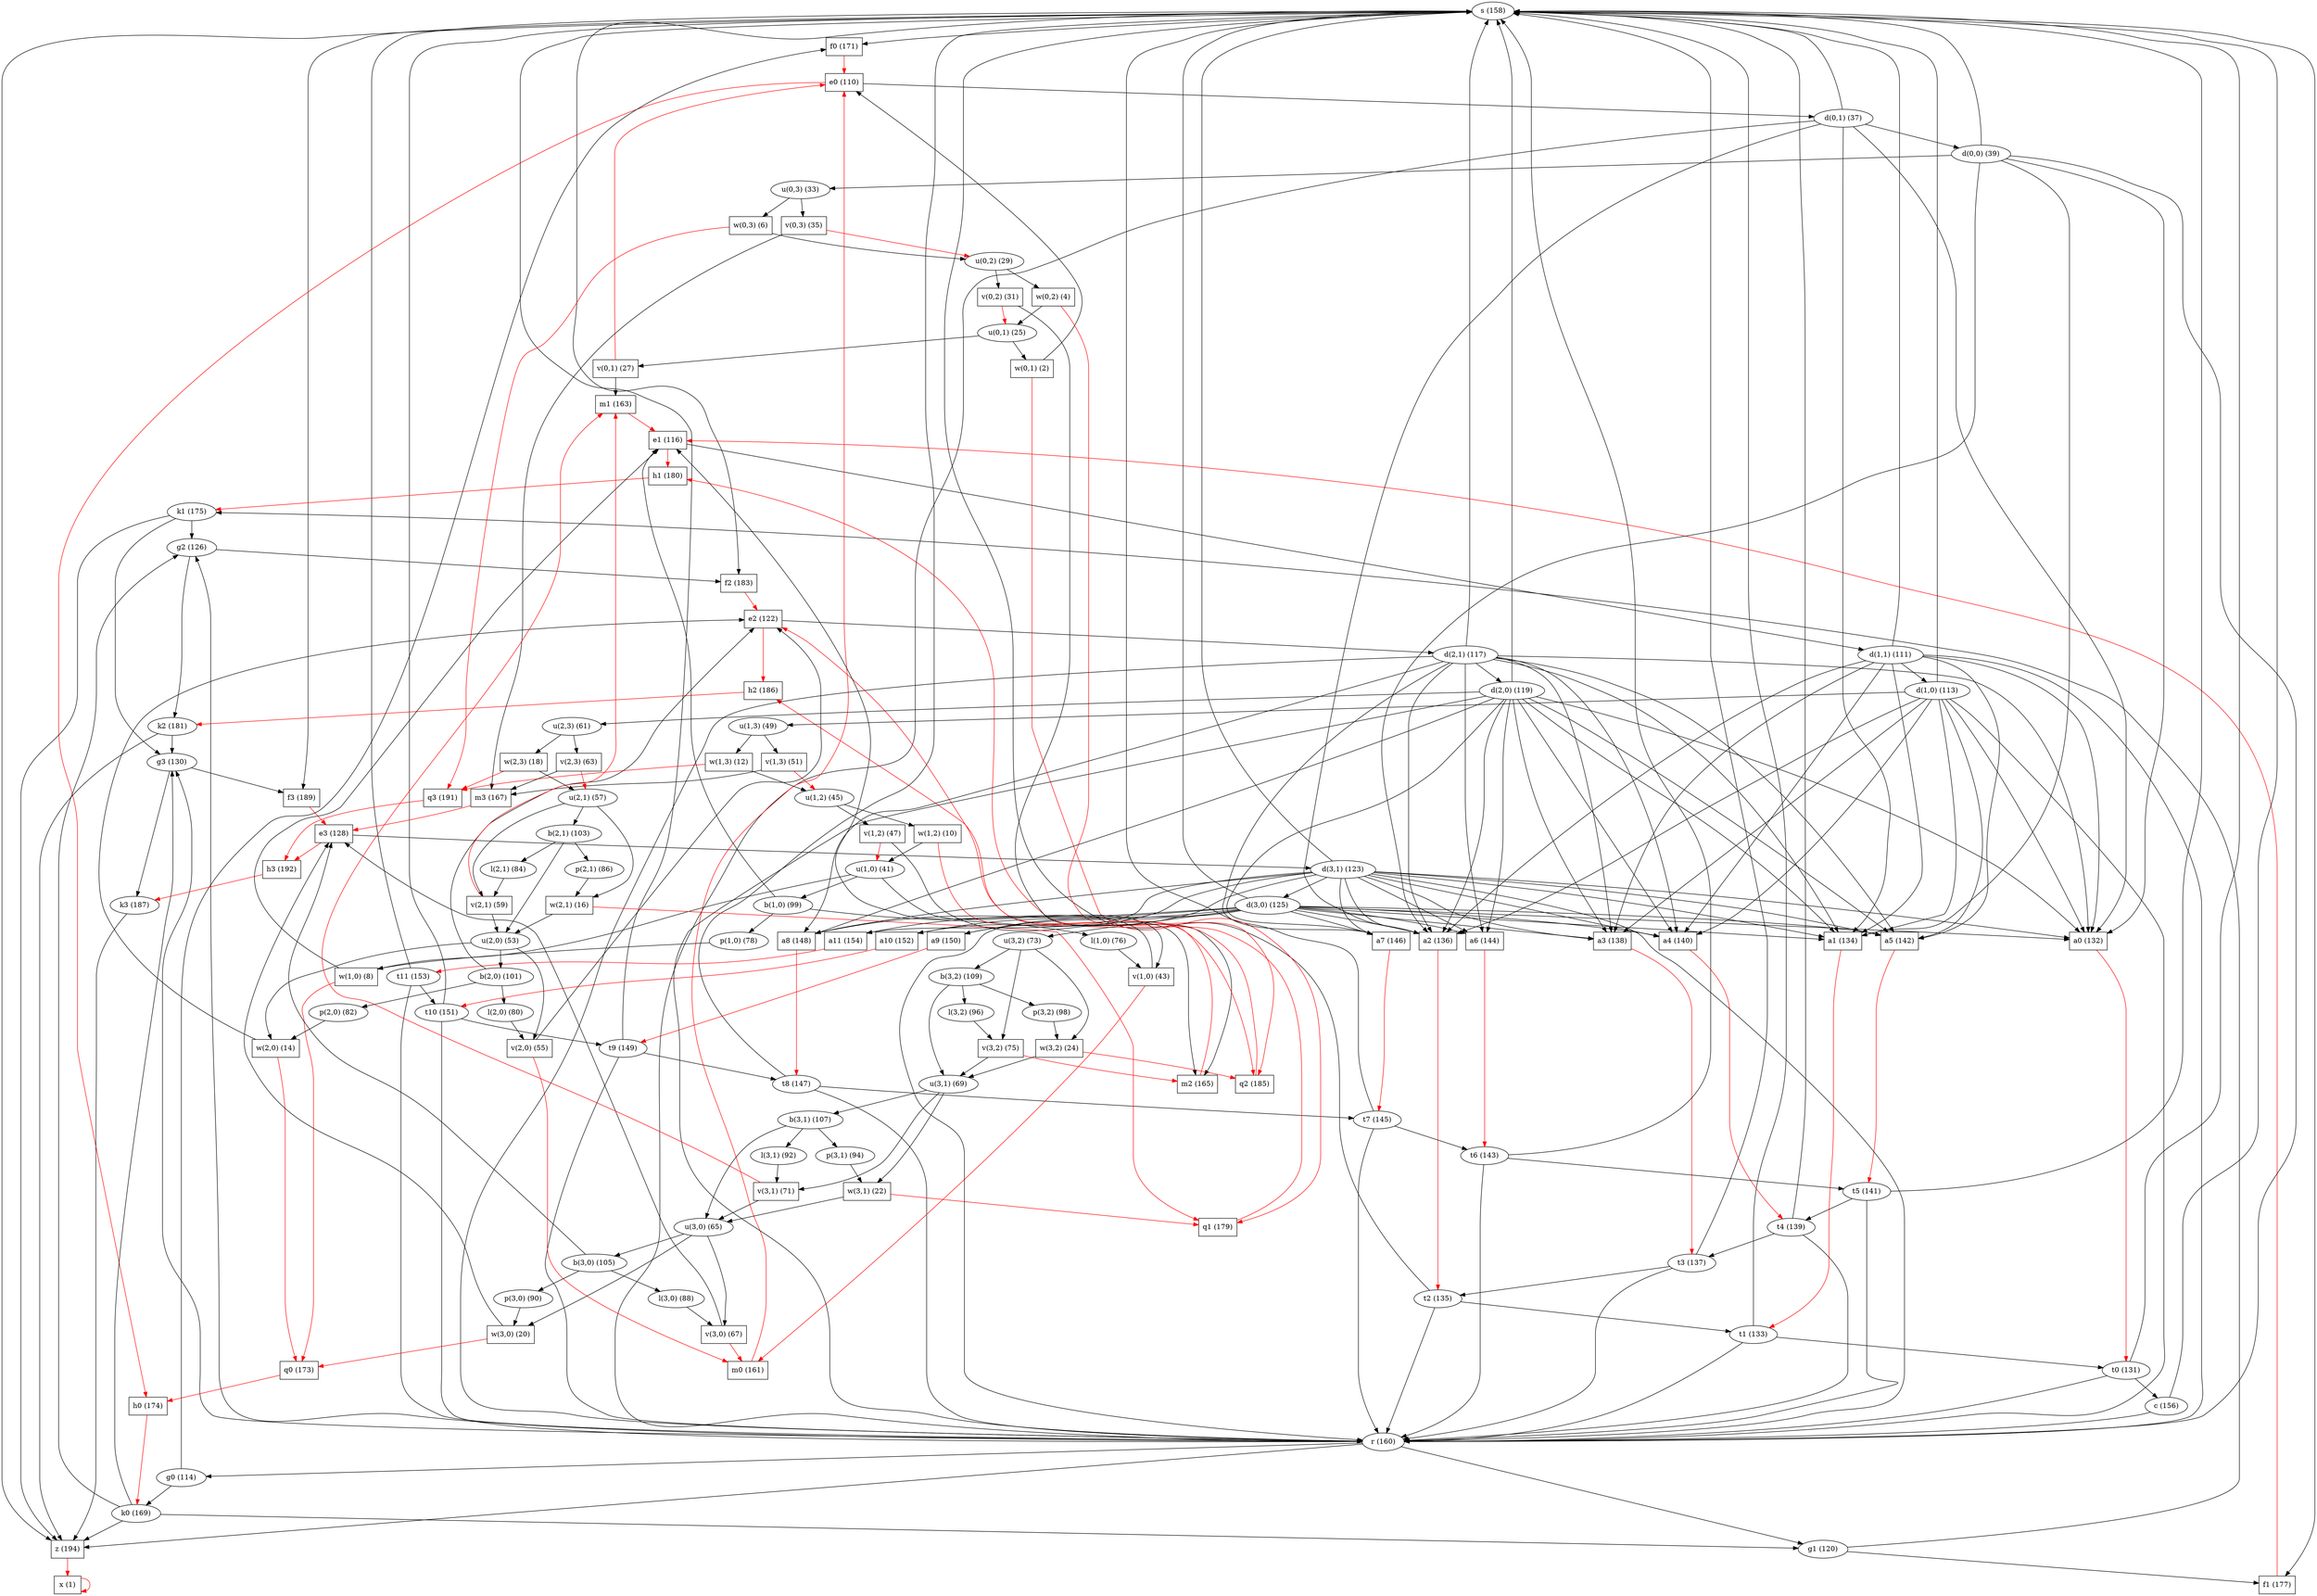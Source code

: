 digraph G { 
"x"[label="\N (1)", color=black, shape=polygon ]
"x"->"x"[color=red]
"s"[label="\N (158)" , color=black ]
"s"->"z"
"s"->"f0"
"s"->"f1"
"s"->"f2"
"s"->"f3"
"z"[label="\N (194)", color=black, shape=polygon ]
"z"->"x"[color=red]
"f0"[label="\N (171)", color=black, shape=polygon ]
"f0"->"e0"[color=red]
"f1"[label="\N (177)", color=black, shape=polygon ]
"f1"->"e1"[color=red]
"f2"[label="\N (183)", color=black, shape=polygon ]
"f2"->"e2"[color=red]
"f3"[label="\N (189)", color=black, shape=polygon ]
"f3"->"e3"[color=red]
"c"[label="\N (156)" , color=black ]
"c"->"s"
"c"->"r"
"r"[label="\N (160)" , color=black ]
"r"->"z"
"r"->"g0"
"r"->"g1"
"r"->"g2"
"r"->"g3"
"g0"[label="\N (114)" , color=black ]
"g0"->"f0"
"g0"->"k0"
"g1"[label="\N (120)" , color=black ]
"g1"->"f1"
"g1"->"k1"
"g2"[label="\N (126)" , color=black ]
"g2"->"f2"
"g2"->"k2"
"g3"[label="\N (130)" , color=black ]
"g3"->"f3"
"g3"->"k3"
"a0"[label="\N (132)", color=black, shape=polygon ]
"a0"->"t0"[color=red]
"t0"[label="\N (131)" , color=black ]
"t0"->"s"
"t0"->"c"
"t0"->"r"
"a1"[label="\N (134)", color=black, shape=polygon ]
"a1"->"t1"[color=red]
"t1"[label="\N (133)" , color=black ]
"t1"->"s"
"t1"->"r"
"t1"->"t0"
"a2"[label="\N (136)", color=black, shape=polygon ]
"a2"->"t2"[color=red]
"t2"[label="\N (135)" , color=black ]
"t2"->"s"
"t2"->"r"
"t2"->"t1"
"a3"[label="\N (138)", color=black, shape=polygon ]
"a3"->"t3"[color=red]
"t3"[label="\N (137)" , color=black ]
"t3"->"s"
"t3"->"r"
"t3"->"t2"
"a4"[label="\N (140)", color=black, shape=polygon ]
"a4"->"t4"[color=red]
"t4"[label="\N (139)" , color=black ]
"t4"->"s"
"t4"->"r"
"t4"->"t3"
"a5"[label="\N (142)", color=black, shape=polygon ]
"a5"->"t5"[color=red]
"t5"[label="\N (141)" , color=black ]
"t5"->"s"
"t5"->"r"
"t5"->"t4"
"a6"[label="\N (144)", color=black, shape=polygon ]
"a6"->"t6"[color=red]
"t6"[label="\N (143)" , color=black ]
"t6"->"s"
"t6"->"r"
"t6"->"t5"
"a7"[label="\N (146)", color=black, shape=polygon ]
"a7"->"t7"[color=red]
"t7"[label="\N (145)" , color=black ]
"t7"->"s"
"t7"->"r"
"t7"->"t6"
"a8"[label="\N (148)", color=black, shape=polygon ]
"a8"->"t8"[color=red]
"t8"[label="\N (147)" , color=black ]
"t8"->"s"
"t8"->"r"
"t8"->"t7"
"a9"[label="\N (150)", color=black, shape=polygon ]
"a9"->"t9"[color=red]
"t9"[label="\N (149)" , color=black ]
"t9"->"s"
"t9"->"r"
"t9"->"t8"
"a10"[label="\N (152)", color=black, shape=polygon ]
"a10"->"t10"[color=red]
"t10"[label="\N (151)" , color=black ]
"t10"->"s"
"t10"->"r"
"t10"->"t9"
"a11"[label="\N (154)", color=black, shape=polygon ]
"a11"->"t11"[color=red]
"t11"[label="\N (153)" , color=black ]
"t11"->"s"
"t11"->"r"
"t11"->"t10"
"u(0,1)"[label="\N (25)" , color=black ]
"u(0,1)"->"v(0,1)"
"u(0,1)"->"w(0,1)"
"v(0,1)"[label="\N (27)", color=black, shape=polygon ]
"v(0,1)"->"m1"
"v(0,1)"->"e0"[color=red]
"w(0,1)"[label="\N (2)", color=black, shape=polygon ]
"w(0,1)"->"e0"
"w(0,1)"->"q1"[color=red]
"m1"[label="\N (163)", color=black, shape=polygon ]
"m1"->"e1"[color=red]
"e0"[label="\N (110)", color=black, shape=polygon ]
"e0"->"d(0,1)"
"e0"->"h0"[color=red]
"q1"[label="\N (179)", color=black, shape=polygon ]
"q1"->"h1"[color=red]
"u(0,2)"[label="\N (29)" , color=black ]
"u(0,2)"->"v(0,2)"
"u(0,2)"->"w(0,2)"
"v(0,2)"[label="\N (31)", color=black, shape=polygon ]
"v(0,2)"->"u(0,1)"[color=red]
"v(0,2)"->"m2"
"w(0,2)"[label="\N (4)", color=black, shape=polygon ]
"w(0,2)"->"u(0,1)"
"w(0,2)"->"q2"[color=red]
"m2"[label="\N (165)", color=black, shape=polygon ]
"m2"->"e2"[color=red]
"q2"[label="\N (185)", color=black, shape=polygon ]
"q2"->"h2"[color=red]
"u(0,3)"[label="\N (33)" , color=black ]
"u(0,3)"->"v(0,3)"
"u(0,3)"->"w(0,3)"
"v(0,3)"[label="\N (35)", color=black, shape=polygon ]
"v(0,3)"->"u(0,2)"[color=red]
"v(0,3)"->"m3"
"w(0,3)"[label="\N (6)", color=black, shape=polygon ]
"w(0,3)"->"u(0,2)"
"w(0,3)"->"q3"[color=red]
"m3"[label="\N (167)", color=black, shape=polygon ]
"m3"->"e3"[color=red]
"q3"[label="\N (191)", color=black, shape=polygon ]
"q3"->"h3"[color=red]
"d(0,1)"[label="\N (37)" , color=black ]
"d(0,1)"->"s"
"d(0,1)"->"r"
"d(0,1)"->"a0"
"d(0,1)"->"a1"
"d(0,1)"->"a2"
"d(0,1)"->"d(0,0)"
"d(0,0)"[label="\N (39)" , color=black ]
"d(0,0)"->"s"
"d(0,0)"->"r"
"d(0,0)"->"a0"
"d(0,0)"->"a1"
"d(0,0)"->"a2"
"d(0,0)"->"u(0,3)"
"h0"[label="\N (174)", color=black, shape=polygon ]
"h0"->"k0"[color=red]
"m0"[label="\N (161)", color=black, shape=polygon ]
"m0"->"e0"[color=red]
"q0"[label="\N (173)", color=black, shape=polygon ]
"q0"->"h0"[color=red]
"k0"[label="\N (169)" , color=black ]
"k0"->"z"
"k0"->"g1"
"k0"->"g2"
"k0"->"g3"
"u(1,0)"[label="\N (41)" , color=black ]
"u(1,0)"->"v(1,0)"
"u(1,0)"->"w(1,0)"
"u(1,0)"->"b(1,0)"
"v(1,0)"[label="\N (43)", color=black, shape=polygon ]
"v(1,0)"->"m0"[color=red]
"v(1,0)"->"e1"
"w(1,0)"[label="\N (8)", color=black, shape=polygon ]
"w(1,0)"->"q0"[color=red]
"w(1,0)"->"e1"
"b(1,0)"[label="\N (99)" , color=black ]
"b(1,0)"->"l(1,0)"
"b(1,0)"->"p(1,0)"
"b(1,0)"->"e1"
"l(1,0)"[label="\N (76)" , color=black ]
"l(1,0)"->"v(1,0)"
"p(1,0)"[label="\N (78)" , color=black ]
"p(1,0)"->"w(1,0)"
"e1"[label="\N (116)", color=black, shape=polygon ]
"e1"->"d(1,1)"
"e1"->"h1"[color=red]
"u(1,2)"[label="\N (45)" , color=black ]
"u(1,2)"->"v(1,2)"
"u(1,2)"->"w(1,2)"
"v(1,2)"[label="\N (47)", color=black, shape=polygon ]
"v(1,2)"->"m2"
"v(1,2)"->"u(1,0)"[color=red]
"w(1,2)"[label="\N (10)", color=black, shape=polygon ]
"w(1,2)"->"q2"[color=red]
"w(1,2)"->"u(1,0)"
"u(1,3)"[label="\N (49)" , color=black ]
"u(1,3)"->"v(1,3)"
"u(1,3)"->"w(1,3)"
"v(1,3)"[label="\N (51)", color=black, shape=polygon ]
"v(1,3)"->"m3"
"v(1,3)"->"u(1,2)"[color=red]
"w(1,3)"[label="\N (12)", color=black, shape=polygon ]
"w(1,3)"->"q3"[color=red]
"w(1,3)"->"u(1,2)"
"d(1,1)"[label="\N (111)" , color=black ]
"d(1,1)"->"s"
"d(1,1)"->"r"
"d(1,1)"->"a0"
"d(1,1)"->"a1"
"d(1,1)"->"a2"
"d(1,1)"->"a3"
"d(1,1)"->"a4"
"d(1,1)"->"a5"
"d(1,1)"->"d(1,0)"
"d(1,0)"[label="\N (113)" , color=black ]
"d(1,0)"->"s"
"d(1,0)"->"r"
"d(1,0)"->"a0"
"d(1,0)"->"a1"
"d(1,0)"->"a2"
"d(1,0)"->"a3"
"d(1,0)"->"a4"
"d(1,0)"->"a5"
"d(1,0)"->"u(1,3)"
"h1"[label="\N (180)", color=black, shape=polygon ]
"h1"->"k1"[color=red]
"k1"[label="\N (175)" , color=black ]
"k1"->"z"
"k1"->"g2"
"k1"->"g3"
"u(2,0)"[label="\N (53)" , color=black ]
"u(2,0)"->"v(2,0)"
"u(2,0)"->"w(2,0)"
"u(2,0)"->"b(2,0)"
"v(2,0)"[label="\N (55)", color=black, shape=polygon ]
"v(2,0)"->"m0"[color=red]
"v(2,0)"->"e2"
"w(2,0)"[label="\N (14)", color=black, shape=polygon ]
"w(2,0)"->"q0"[color=red]
"w(2,0)"->"e2"
"b(2,0)"[label="\N (101)" , color=black ]
"b(2,0)"->"l(2,0)"
"b(2,0)"->"p(2,0)"
"b(2,0)"->"e2"
"l(2,0)"[label="\N (80)" , color=black ]
"l(2,0)"->"v(2,0)"
"p(2,0)"[label="\N (82)" , color=black ]
"p(2,0)"->"w(2,0)"
"e2"[label="\N (122)", color=black, shape=polygon ]
"e2"->"d(2,1)"
"e2"->"h2"[color=red]
"u(2,1)"[label="\N (57)" , color=black ]
"u(2,1)"->"v(2,1)"
"u(2,1)"->"w(2,1)"
"u(2,1)"->"b(2,1)"
"v(2,1)"[label="\N (59)", color=black, shape=polygon ]
"v(2,1)"->"m1"[color=red]
"v(2,1)"->"u(2,0)"
"w(2,1)"[label="\N (16)", color=black, shape=polygon ]
"w(2,1)"->"q1"[color=red]
"w(2,1)"->"u(2,0)"
"b(2,1)"[label="\N (103)" , color=black ]
"b(2,1)"->"u(2,0)"
"b(2,1)"->"l(2,1)"
"b(2,1)"->"p(2,1)"
"l(2,1)"[label="\N (84)" , color=black ]
"l(2,1)"->"v(2,1)"
"p(2,1)"[label="\N (86)" , color=black ]
"p(2,1)"->"w(2,1)"
"u(2,3)"[label="\N (61)" , color=black ]
"u(2,3)"->"v(2,3)"
"u(2,3)"->"w(2,3)"
"v(2,3)"[label="\N (63)", color=black, shape=polygon ]
"v(2,3)"->"m3"
"v(2,3)"->"u(2,1)"[color=red]
"w(2,3)"[label="\N (18)", color=black, shape=polygon ]
"w(2,3)"->"q3"[color=red]
"w(2,3)"->"u(2,1)"
"d(2,1)"[label="\N (117)" , color=black ]
"d(2,1)"->"s"
"d(2,1)"->"r"
"d(2,1)"->"a0"
"d(2,1)"->"a1"
"d(2,1)"->"a2"
"d(2,1)"->"a3"
"d(2,1)"->"a4"
"d(2,1)"->"a5"
"d(2,1)"->"a6"
"d(2,1)"->"a7"
"d(2,1)"->"a8"
"d(2,1)"->"d(2,0)"
"d(2,0)"[label="\N (119)" , color=black ]
"d(2,0)"->"s"
"d(2,0)"->"r"
"d(2,0)"->"a0"
"d(2,0)"->"a1"
"d(2,0)"->"a2"
"d(2,0)"->"a3"
"d(2,0)"->"a4"
"d(2,0)"->"a5"
"d(2,0)"->"a6"
"d(2,0)"->"a7"
"d(2,0)"->"a8"
"d(2,0)"->"u(2,3)"
"h2"[label="\N (186)", color=black, shape=polygon ]
"h2"->"k2"[color=red]
"k2"[label="\N (181)" , color=black ]
"k2"->"z"
"k2"->"g3"
"u(3,0)"[label="\N (65)" , color=black ]
"u(3,0)"->"v(3,0)"
"u(3,0)"->"w(3,0)"
"u(3,0)"->"b(3,0)"
"v(3,0)"[label="\N (67)", color=black, shape=polygon ]
"v(3,0)"->"m0"[color=red]
"v(3,0)"->"e3"
"w(3,0)"[label="\N (20)", color=black, shape=polygon ]
"w(3,0)"->"q0"[color=red]
"w(3,0)"->"e3"
"b(3,0)"[label="\N (105)" , color=black ]
"b(3,0)"->"l(3,0)"
"b(3,0)"->"p(3,0)"
"b(3,0)"->"e3"
"l(3,0)"[label="\N (88)" , color=black ]
"l(3,0)"->"v(3,0)"
"p(3,0)"[label="\N (90)" , color=black ]
"p(3,0)"->"w(3,0)"
"e3"[label="\N (128)", color=black, shape=polygon ]
"e3"->"d(3,1)"
"e3"->"h3"[color=red]
"u(3,1)"[label="\N (69)" , color=black ]
"u(3,1)"->"v(3,1)"
"u(3,1)"->"w(3,1)"
"u(3,1)"->"b(3,1)"
"v(3,1)"[label="\N (71)", color=black, shape=polygon ]
"v(3,1)"->"m1"[color=red]
"v(3,1)"->"u(3,0)"
"w(3,1)"[label="\N (22)", color=black, shape=polygon ]
"w(3,1)"->"q1"[color=red]
"w(3,1)"->"u(3,0)"
"b(3,1)"[label="\N (107)" , color=black ]
"b(3,1)"->"u(3,0)"
"b(3,1)"->"l(3,1)"
"b(3,1)"->"p(3,1)"
"l(3,1)"[label="\N (92)" , color=black ]
"l(3,1)"->"v(3,1)"
"p(3,1)"[label="\N (94)" , color=black ]
"p(3,1)"->"w(3,1)"
"u(3,2)"[label="\N (73)" , color=black ]
"u(3,2)"->"v(3,2)"
"u(3,2)"->"w(3,2)"
"u(3,2)"->"b(3,2)"
"v(3,2)"[label="\N (75)", color=black, shape=polygon ]
"v(3,2)"->"m2"[color=red]
"v(3,2)"->"u(3,1)"
"w(3,2)"[label="\N (24)", color=black, shape=polygon ]
"w(3,2)"->"q2"[color=red]
"w(3,2)"->"u(3,1)"
"b(3,2)"[label="\N (109)" , color=black ]
"b(3,2)"->"u(3,1)"
"b(3,2)"->"l(3,2)"
"b(3,2)"->"p(3,2)"
"l(3,2)"[label="\N (96)" , color=black ]
"l(3,2)"->"v(3,2)"
"p(3,2)"[label="\N (98)" , color=black ]
"p(3,2)"->"w(3,2)"
"d(3,1)"[label="\N (123)" , color=black ]
"d(3,1)"->"s"
"d(3,1)"->"r"
"d(3,1)"->"a0"
"d(3,1)"->"a1"
"d(3,1)"->"a2"
"d(3,1)"->"a3"
"d(3,1)"->"a4"
"d(3,1)"->"a5"
"d(3,1)"->"a6"
"d(3,1)"->"a7"
"d(3,1)"->"a8"
"d(3,1)"->"a9"
"d(3,1)"->"a10"
"d(3,1)"->"a11"
"d(3,1)"->"d(3,0)"
"d(3,0)"[label="\N (125)" , color=black ]
"d(3,0)"->"s"
"d(3,0)"->"r"
"d(3,0)"->"a0"
"d(3,0)"->"a1"
"d(3,0)"->"a2"
"d(3,0)"->"a3"
"d(3,0)"->"a4"
"d(3,0)"->"a5"
"d(3,0)"->"a6"
"d(3,0)"->"a7"
"d(3,0)"->"a8"
"d(3,0)"->"a9"
"d(3,0)"->"a10"
"d(3,0)"->"a11"
"d(3,0)"->"u(3,2)"
"h3"[label="\N (192)", color=black, shape=polygon ]
"h3"->"k3"[color=red]
"k3"[label="\N (187)" , color=black ]
"k3"->"z"
}
